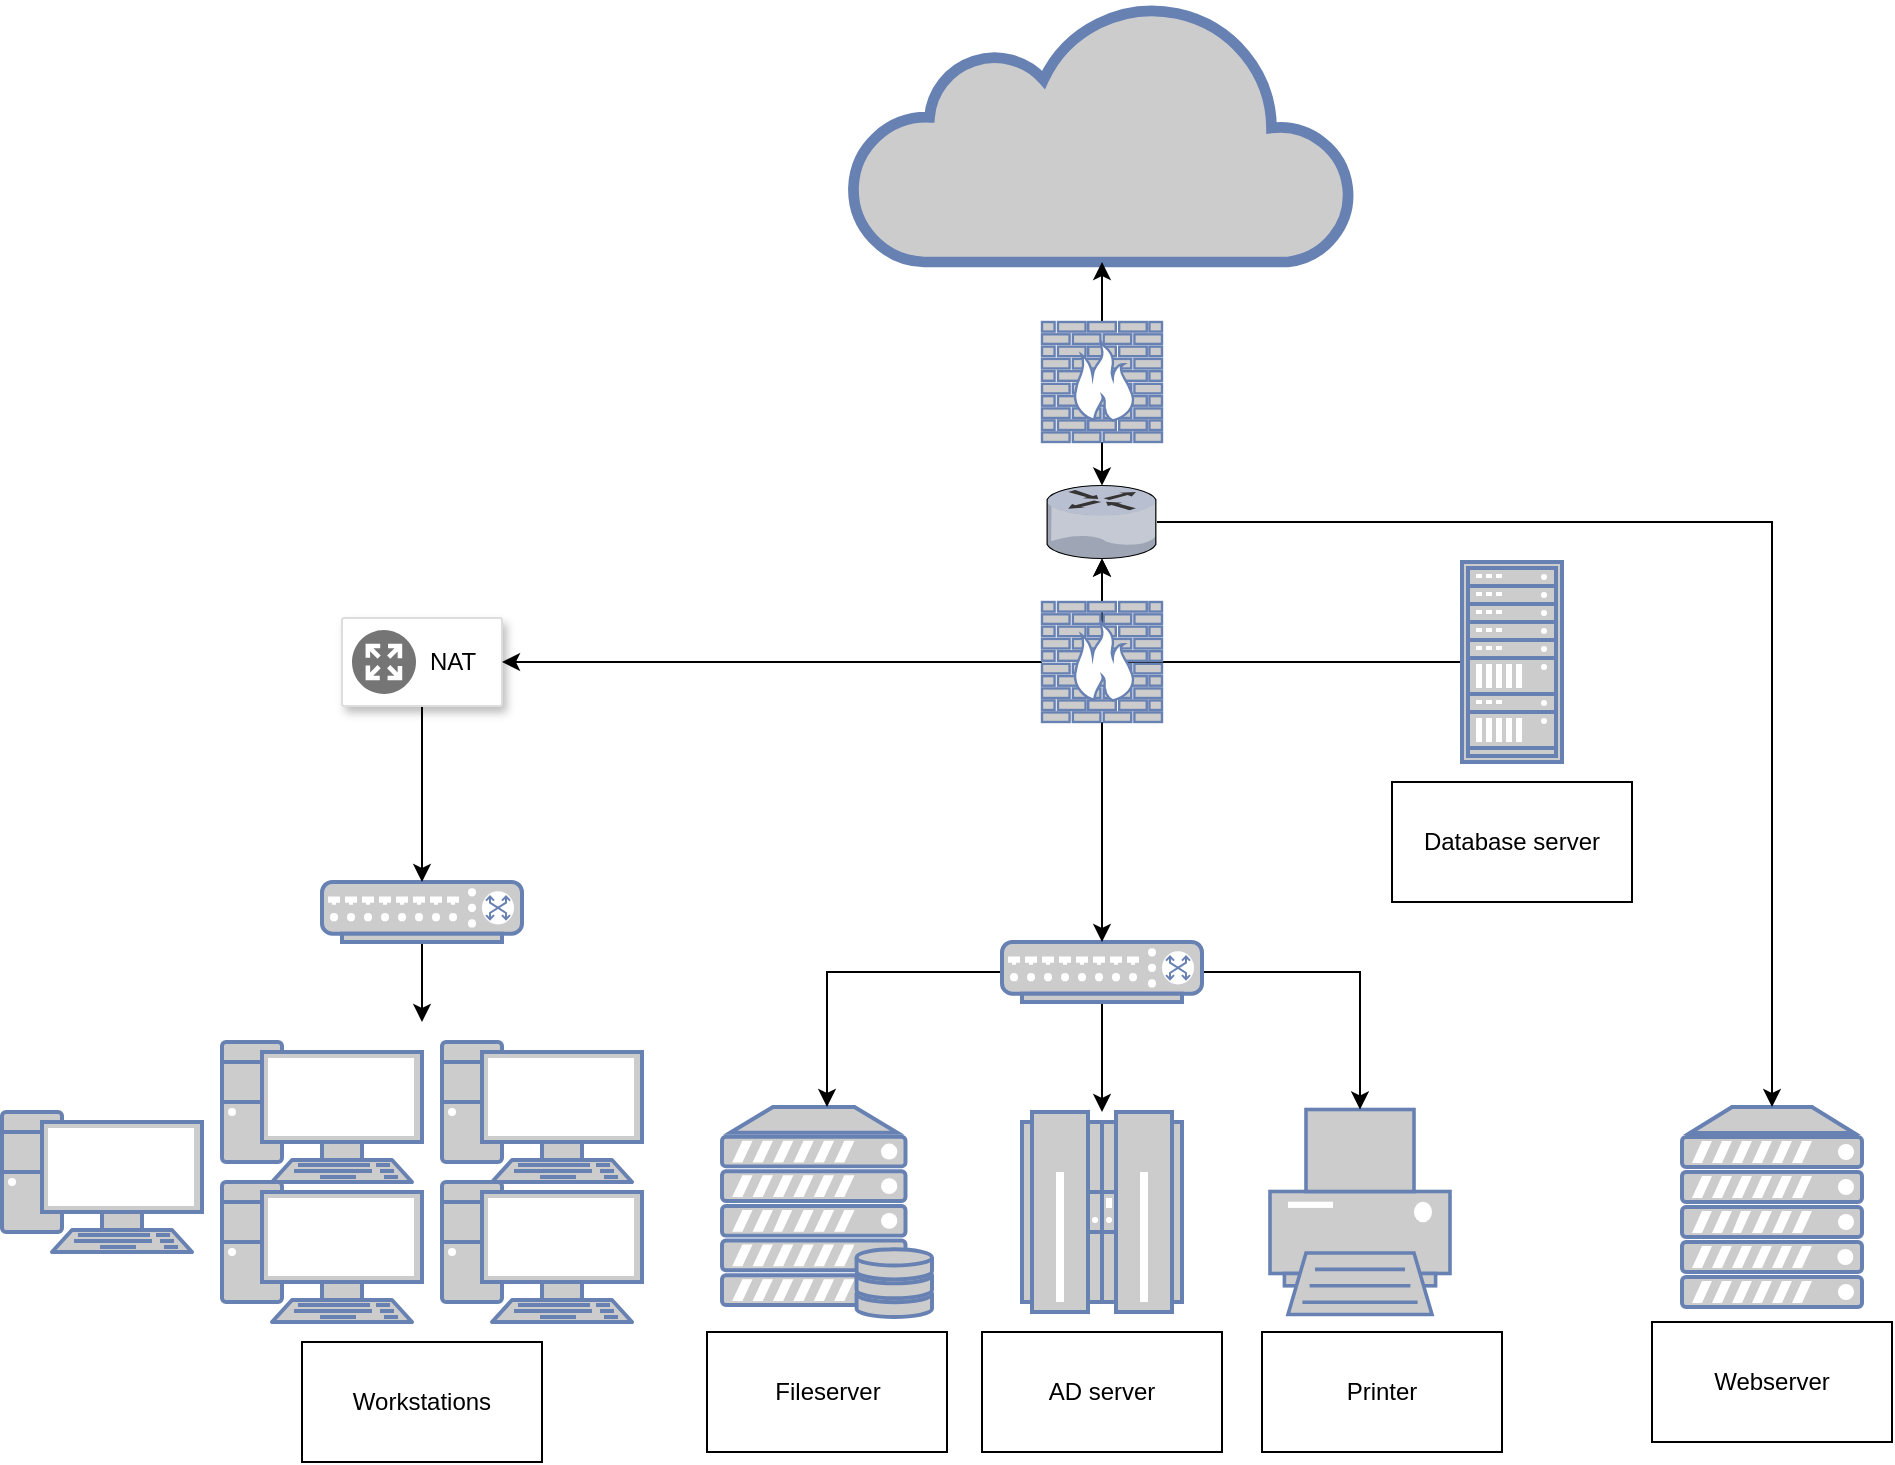 <mxfile version="21.1.7" type="device">
  <diagram name="Pagina-1" id="jfXzRJaDfbKxY2ORinvC">
    <mxGraphModel dx="2569" dy="943" grid="1" gridSize="10" guides="1" tooltips="1" connect="1" arrows="1" fold="1" page="1" pageScale="1" pageWidth="827" pageHeight="1169" math="0" shadow="0">
      <root>
        <mxCell id="0" />
        <mxCell id="1" parent="0" />
        <mxCell id="SzGb8lflmqemMZuL6FyC-1" value="" style="fontColor=#0066CC;verticalAlign=top;verticalLabelPosition=bottom;labelPosition=center;align=center;html=1;outlineConnect=0;fillColor=#CCCCCC;strokeColor=#6881B3;gradientColor=none;gradientDirection=north;strokeWidth=2;shape=mxgraph.networks.pc;" vertex="1" parent="1">
          <mxGeometry y="650" width="100" height="70" as="geometry" />
        </mxCell>
        <mxCell id="SzGb8lflmqemMZuL6FyC-2" value="" style="fontColor=#0066CC;verticalAlign=top;verticalLabelPosition=bottom;labelPosition=center;align=center;html=1;outlineConnect=0;fillColor=#CCCCCC;strokeColor=#6881B3;gradientColor=none;gradientDirection=north;strokeWidth=2;shape=mxgraph.networks.pc;" vertex="1" parent="1">
          <mxGeometry x="-110" y="580" width="100" height="70" as="geometry" />
        </mxCell>
        <mxCell id="SzGb8lflmqemMZuL6FyC-3" value="" style="fontColor=#0066CC;verticalAlign=top;verticalLabelPosition=bottom;labelPosition=center;align=center;html=1;outlineConnect=0;fillColor=#CCCCCC;strokeColor=#6881B3;gradientColor=none;gradientDirection=north;strokeWidth=2;shape=mxgraph.networks.pc;" vertex="1" parent="1">
          <mxGeometry y="580" width="100" height="70" as="geometry" />
        </mxCell>
        <mxCell id="SzGb8lflmqemMZuL6FyC-4" value="" style="fontColor=#0066CC;verticalAlign=top;verticalLabelPosition=bottom;labelPosition=center;align=center;html=1;outlineConnect=0;fillColor=#CCCCCC;strokeColor=#6881B3;gradientColor=none;gradientDirection=north;strokeWidth=2;shape=mxgraph.networks.pc;" vertex="1" parent="1">
          <mxGeometry x="-220" y="615" width="100" height="70" as="geometry" />
        </mxCell>
        <mxCell id="SzGb8lflmqemMZuL6FyC-5" value="" style="fontColor=#0066CC;verticalAlign=top;verticalLabelPosition=bottom;labelPosition=center;align=center;html=1;outlineConnect=0;fillColor=#CCCCCC;strokeColor=#6881B3;gradientColor=none;gradientDirection=north;strokeWidth=2;shape=mxgraph.networks.pc;" vertex="1" parent="1">
          <mxGeometry x="-110" y="650" width="100" height="70" as="geometry" />
        </mxCell>
        <mxCell id="SzGb8lflmqemMZuL6FyC-16" style="edgeStyle=orthogonalEdgeStyle;rounded=0;orthogonalLoop=1;jettySize=auto;html=1;" edge="1" parent="1" source="SzGb8lflmqemMZuL6FyC-6">
          <mxGeometry relative="1" as="geometry">
            <mxPoint x="-10" y="570" as="targetPoint" />
          </mxGeometry>
        </mxCell>
        <mxCell id="SzGb8lflmqemMZuL6FyC-6" value="" style="fontColor=#0066CC;verticalAlign=top;verticalLabelPosition=bottom;labelPosition=center;align=center;html=1;outlineConnect=0;fillColor=#CCCCCC;strokeColor=#6881B3;gradientColor=none;gradientDirection=north;strokeWidth=2;shape=mxgraph.networks.switch;" vertex="1" parent="1">
          <mxGeometry x="-60" y="500" width="100" height="30" as="geometry" />
        </mxCell>
        <mxCell id="SzGb8lflmqemMZuL6FyC-8" style="edgeStyle=orthogonalEdgeStyle;rounded=0;orthogonalLoop=1;jettySize=auto;html=1;" edge="1" parent="1" source="SzGb8lflmqemMZuL6FyC-26" target="SzGb8lflmqemMZuL6FyC-6">
          <mxGeometry relative="1" as="geometry">
            <mxPoint x="190" y="425" as="sourcePoint" />
          </mxGeometry>
        </mxCell>
        <mxCell id="SzGb8lflmqemMZuL6FyC-10" value="" style="fontColor=#0066CC;verticalAlign=top;verticalLabelPosition=bottom;labelPosition=center;align=center;html=1;outlineConnect=0;fillColor=#CCCCCC;strokeColor=#6881B3;gradientColor=none;gradientDirection=north;strokeWidth=2;shape=mxgraph.networks.mainframe;" vertex="1" parent="1">
          <mxGeometry x="290" y="615" width="80" height="100" as="geometry" />
        </mxCell>
        <mxCell id="SzGb8lflmqemMZuL6FyC-42" style="edgeStyle=orthogonalEdgeStyle;rounded=0;orthogonalLoop=1;jettySize=auto;html=1;" edge="1" parent="1" source="SzGb8lflmqemMZuL6FyC-11" target="SzGb8lflmqemMZuL6FyC-21">
          <mxGeometry relative="1" as="geometry" />
        </mxCell>
        <mxCell id="SzGb8lflmqemMZuL6FyC-11" value="" style="fontColor=#0066CC;verticalAlign=top;verticalLabelPosition=bottom;labelPosition=center;align=center;html=1;outlineConnect=0;fillColor=#CCCCCC;strokeColor=#6881B3;gradientColor=none;gradientDirection=north;strokeWidth=2;shape=mxgraph.networks.rack;" vertex="1" parent="1">
          <mxGeometry x="510" y="340" width="50" height="100" as="geometry" />
        </mxCell>
        <mxCell id="SzGb8lflmqemMZuL6FyC-12" value="" style="html=1;outlineConnect=0;fillColor=#CCCCCC;strokeColor=#6881B3;gradientColor=none;gradientDirection=north;strokeWidth=2;shape=mxgraph.networks.cloud;fontColor=#ffffff;" vertex="1" parent="1">
          <mxGeometry x="205" y="60" width="250" height="130" as="geometry" />
        </mxCell>
        <mxCell id="SzGb8lflmqemMZuL6FyC-13" value="" style="fontColor=#0066CC;verticalAlign=top;verticalLabelPosition=bottom;labelPosition=center;align=center;html=1;outlineConnect=0;fillColor=#CCCCCC;strokeColor=#6881B3;gradientColor=none;gradientDirection=north;strokeWidth=2;shape=mxgraph.networks.server_storage;" vertex="1" parent="1">
          <mxGeometry x="140" y="612.5" width="105" height="105" as="geometry" />
        </mxCell>
        <mxCell id="SzGb8lflmqemMZuL6FyC-15" value="" style="fontColor=#0066CC;verticalAlign=top;verticalLabelPosition=bottom;labelPosition=center;align=center;html=1;outlineConnect=0;fillColor=#CCCCCC;strokeColor=#6881B3;gradientColor=none;gradientDirection=north;strokeWidth=2;shape=mxgraph.networks.printer;" vertex="1" parent="1">
          <mxGeometry x="414" y="613.75" width="90" height="102.5" as="geometry" />
        </mxCell>
        <mxCell id="SzGb8lflmqemMZuL6FyC-17" value="" style="fontColor=#0066CC;verticalAlign=top;verticalLabelPosition=bottom;labelPosition=center;align=center;html=1;outlineConnect=0;fillColor=#CCCCCC;strokeColor=#6881B3;gradientColor=none;gradientDirection=north;strokeWidth=2;shape=mxgraph.networks.server;" vertex="1" parent="1">
          <mxGeometry x="620" y="612.5" width="90" height="100" as="geometry" />
        </mxCell>
        <mxCell id="SzGb8lflmqemMZuL6FyC-34" style="edgeStyle=orthogonalEdgeStyle;rounded=0;orthogonalLoop=1;jettySize=auto;html=1;" edge="1" parent="1" source="SzGb8lflmqemMZuL6FyC-19" target="SzGb8lflmqemMZuL6FyC-12">
          <mxGeometry relative="1" as="geometry" />
        </mxCell>
        <mxCell id="SzGb8lflmqemMZuL6FyC-35" style="edgeStyle=orthogonalEdgeStyle;rounded=0;orthogonalLoop=1;jettySize=auto;html=1;" edge="1" parent="1" source="SzGb8lflmqemMZuL6FyC-19" target="SzGb8lflmqemMZuL6FyC-21">
          <mxGeometry relative="1" as="geometry" />
        </mxCell>
        <mxCell id="SzGb8lflmqemMZuL6FyC-19" value="" style="fontColor=#0066CC;verticalAlign=top;verticalLabelPosition=bottom;labelPosition=center;align=center;html=1;outlineConnect=0;fillColor=#CCCCCC;strokeColor=#6881B3;gradientColor=none;gradientDirection=north;strokeWidth=2;shape=mxgraph.networks.firewall;" vertex="1" parent="1">
          <mxGeometry x="300" y="220" width="60" height="60" as="geometry" />
        </mxCell>
        <mxCell id="SzGb8lflmqemMZuL6FyC-30" style="edgeStyle=orthogonalEdgeStyle;rounded=0;orthogonalLoop=1;jettySize=auto;html=1;" edge="1" parent="1" source="SzGb8lflmqemMZuL6FyC-20" target="SzGb8lflmqemMZuL6FyC-10">
          <mxGeometry relative="1" as="geometry" />
        </mxCell>
        <mxCell id="SzGb8lflmqemMZuL6FyC-31" style="edgeStyle=orthogonalEdgeStyle;rounded=0;orthogonalLoop=1;jettySize=auto;html=1;" edge="1" parent="1" source="SzGb8lflmqemMZuL6FyC-20" target="SzGb8lflmqemMZuL6FyC-13">
          <mxGeometry relative="1" as="geometry" />
        </mxCell>
        <mxCell id="SzGb8lflmqemMZuL6FyC-50" style="edgeStyle=orthogonalEdgeStyle;rounded=0;orthogonalLoop=1;jettySize=auto;html=1;entryX=0.5;entryY=0;entryDx=0;entryDy=0;entryPerimeter=0;" edge="1" parent="1" source="SzGb8lflmqemMZuL6FyC-20" target="SzGb8lflmqemMZuL6FyC-15">
          <mxGeometry relative="1" as="geometry" />
        </mxCell>
        <mxCell id="SzGb8lflmqemMZuL6FyC-20" value="" style="fontColor=#0066CC;verticalAlign=top;verticalLabelPosition=bottom;labelPosition=center;align=center;html=1;outlineConnect=0;fillColor=#CCCCCC;strokeColor=#6881B3;gradientColor=none;gradientDirection=north;strokeWidth=2;shape=mxgraph.networks.switch;" vertex="1" parent="1">
          <mxGeometry x="280" y="530" width="100" height="30" as="geometry" />
        </mxCell>
        <mxCell id="SzGb8lflmqemMZuL6FyC-36" style="edgeStyle=orthogonalEdgeStyle;rounded=0;orthogonalLoop=1;jettySize=auto;html=1;entryX=0.5;entryY=0;entryDx=0;entryDy=0;entryPerimeter=0;" edge="1" parent="1" source="SzGb8lflmqemMZuL6FyC-21" target="SzGb8lflmqemMZuL6FyC-17">
          <mxGeometry relative="1" as="geometry" />
        </mxCell>
        <mxCell id="SzGb8lflmqemMZuL6FyC-21" value="" style="verticalLabelPosition=bottom;sketch=0;aspect=fixed;html=1;verticalAlign=top;strokeColor=none;align=center;outlineConnect=0;shape=mxgraph.citrix.router;" vertex="1" parent="1">
          <mxGeometry x="302.5" y="301.75" width="55" height="36.5" as="geometry" />
        </mxCell>
        <mxCell id="SzGb8lflmqemMZuL6FyC-26" value="" style="strokeColor=#dddddd;shadow=1;strokeWidth=1;rounded=1;absoluteArcSize=1;arcSize=2;" vertex="1" parent="1">
          <mxGeometry x="-50" y="368" width="80" height="44" as="geometry" />
        </mxCell>
        <mxCell id="SzGb8lflmqemMZuL6FyC-27" value="NAT" style="sketch=0;dashed=0;connectable=0;html=1;fillColor=#757575;strokeColor=none;shape=mxgraph.gcp2.nat;part=1;labelPosition=right;verticalLabelPosition=middle;align=left;verticalAlign=middle;spacingLeft=5;fontSize=12;" vertex="1" parent="SzGb8lflmqemMZuL6FyC-26">
          <mxGeometry y="0.5" width="32" height="32" relative="1" as="geometry">
            <mxPoint x="5" y="-16" as="offset" />
          </mxGeometry>
        </mxCell>
        <mxCell id="SzGb8lflmqemMZuL6FyC-38" style="edgeStyle=orthogonalEdgeStyle;rounded=0;orthogonalLoop=1;jettySize=auto;html=1;" edge="1" parent="1" source="SzGb8lflmqemMZuL6FyC-37" target="SzGb8lflmqemMZuL6FyC-21">
          <mxGeometry relative="1" as="geometry" />
        </mxCell>
        <mxCell id="SzGb8lflmqemMZuL6FyC-39" style="edgeStyle=orthogonalEdgeStyle;rounded=0;orthogonalLoop=1;jettySize=auto;html=1;" edge="1" parent="1" source="SzGb8lflmqemMZuL6FyC-37" target="SzGb8lflmqemMZuL6FyC-20">
          <mxGeometry relative="1" as="geometry" />
        </mxCell>
        <mxCell id="SzGb8lflmqemMZuL6FyC-40" style="edgeStyle=orthogonalEdgeStyle;rounded=0;orthogonalLoop=1;jettySize=auto;html=1;entryX=1;entryY=0.5;entryDx=0;entryDy=0;" edge="1" parent="1" source="SzGb8lflmqemMZuL6FyC-37" target="SzGb8lflmqemMZuL6FyC-26">
          <mxGeometry relative="1" as="geometry">
            <mxPoint x="110" y="390" as="targetPoint" />
          </mxGeometry>
        </mxCell>
        <mxCell id="SzGb8lflmqemMZuL6FyC-37" value="" style="fontColor=#0066CC;verticalAlign=top;verticalLabelPosition=bottom;labelPosition=center;align=center;html=1;outlineConnect=0;fillColor=#CCCCCC;strokeColor=#6881B3;gradientColor=none;gradientDirection=north;strokeWidth=2;shape=mxgraph.networks.firewall;" vertex="1" parent="1">
          <mxGeometry x="300" y="360" width="60" height="60" as="geometry" />
        </mxCell>
        <mxCell id="SzGb8lflmqemMZuL6FyC-43" value="Fileserver" style="whiteSpace=wrap;html=1;" vertex="1" parent="1">
          <mxGeometry x="132.5" y="725" width="120" height="60" as="geometry" />
        </mxCell>
        <mxCell id="SzGb8lflmqemMZuL6FyC-44" value="AD server" style="whiteSpace=wrap;html=1;" vertex="1" parent="1">
          <mxGeometry x="270" y="725" width="120" height="60" as="geometry" />
        </mxCell>
        <mxCell id="SzGb8lflmqemMZuL6FyC-45" value="Database server&lt;br&gt;" style="whiteSpace=wrap;html=1;" vertex="1" parent="1">
          <mxGeometry x="475" y="450" width="120" height="60" as="geometry" />
        </mxCell>
        <mxCell id="SzGb8lflmqemMZuL6FyC-46" value="Webserver" style="whiteSpace=wrap;html=1;" vertex="1" parent="1">
          <mxGeometry x="605" y="720" width="120" height="60" as="geometry" />
        </mxCell>
        <mxCell id="SzGb8lflmqemMZuL6FyC-47" value="Workstations" style="whiteSpace=wrap;html=1;" vertex="1" parent="1">
          <mxGeometry x="-70" y="730" width="120" height="60" as="geometry" />
        </mxCell>
        <mxCell id="SzGb8lflmqemMZuL6FyC-48" value="Printer" style="whiteSpace=wrap;html=1;" vertex="1" parent="1">
          <mxGeometry x="410" y="725" width="120" height="60" as="geometry" />
        </mxCell>
      </root>
    </mxGraphModel>
  </diagram>
</mxfile>
